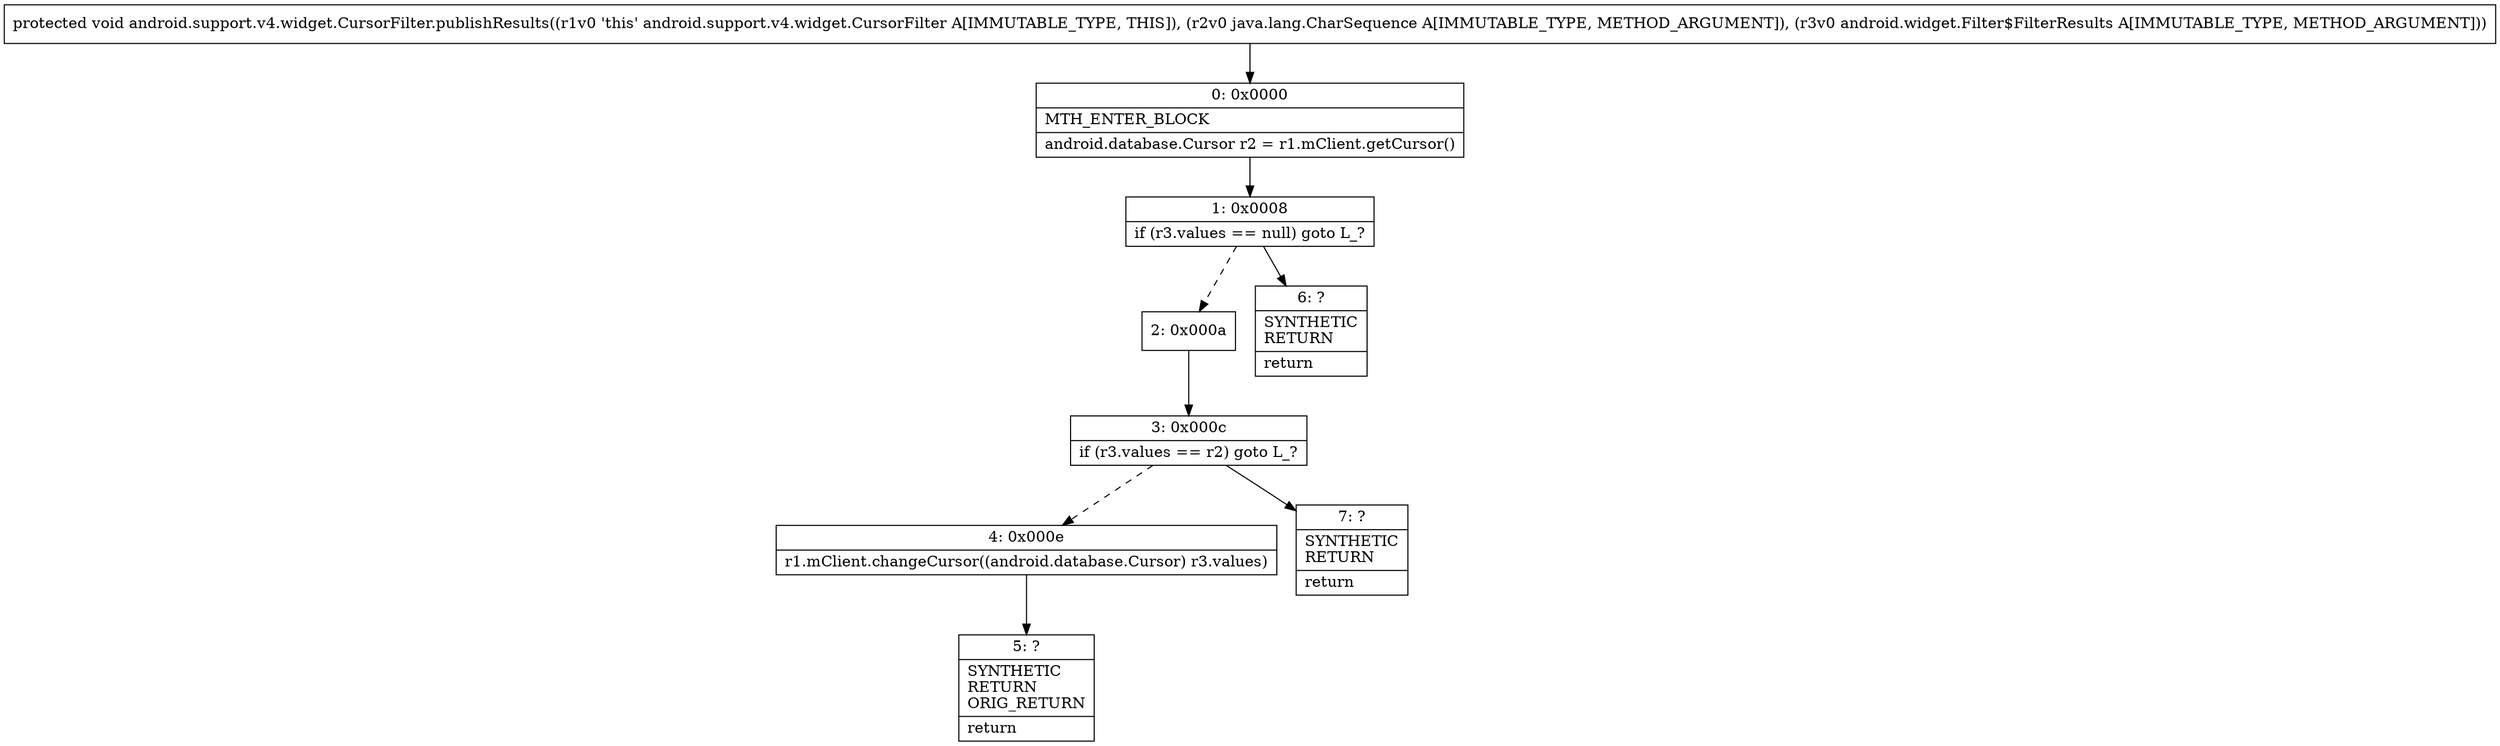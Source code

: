digraph "CFG forandroid.support.v4.widget.CursorFilter.publishResults(Ljava\/lang\/CharSequence;Landroid\/widget\/Filter$FilterResults;)V" {
Node_0 [shape=record,label="{0\:\ 0x0000|MTH_ENTER_BLOCK\l|android.database.Cursor r2 = r1.mClient.getCursor()\l}"];
Node_1 [shape=record,label="{1\:\ 0x0008|if (r3.values == null) goto L_?\l}"];
Node_2 [shape=record,label="{2\:\ 0x000a}"];
Node_3 [shape=record,label="{3\:\ 0x000c|if (r3.values == r2) goto L_?\l}"];
Node_4 [shape=record,label="{4\:\ 0x000e|r1.mClient.changeCursor((android.database.Cursor) r3.values)\l}"];
Node_5 [shape=record,label="{5\:\ ?|SYNTHETIC\lRETURN\lORIG_RETURN\l|return\l}"];
Node_6 [shape=record,label="{6\:\ ?|SYNTHETIC\lRETURN\l|return\l}"];
Node_7 [shape=record,label="{7\:\ ?|SYNTHETIC\lRETURN\l|return\l}"];
MethodNode[shape=record,label="{protected void android.support.v4.widget.CursorFilter.publishResults((r1v0 'this' android.support.v4.widget.CursorFilter A[IMMUTABLE_TYPE, THIS]), (r2v0 java.lang.CharSequence A[IMMUTABLE_TYPE, METHOD_ARGUMENT]), (r3v0 android.widget.Filter$FilterResults A[IMMUTABLE_TYPE, METHOD_ARGUMENT])) }"];
MethodNode -> Node_0;
Node_0 -> Node_1;
Node_1 -> Node_2[style=dashed];
Node_1 -> Node_6;
Node_2 -> Node_3;
Node_3 -> Node_4[style=dashed];
Node_3 -> Node_7;
Node_4 -> Node_5;
}

